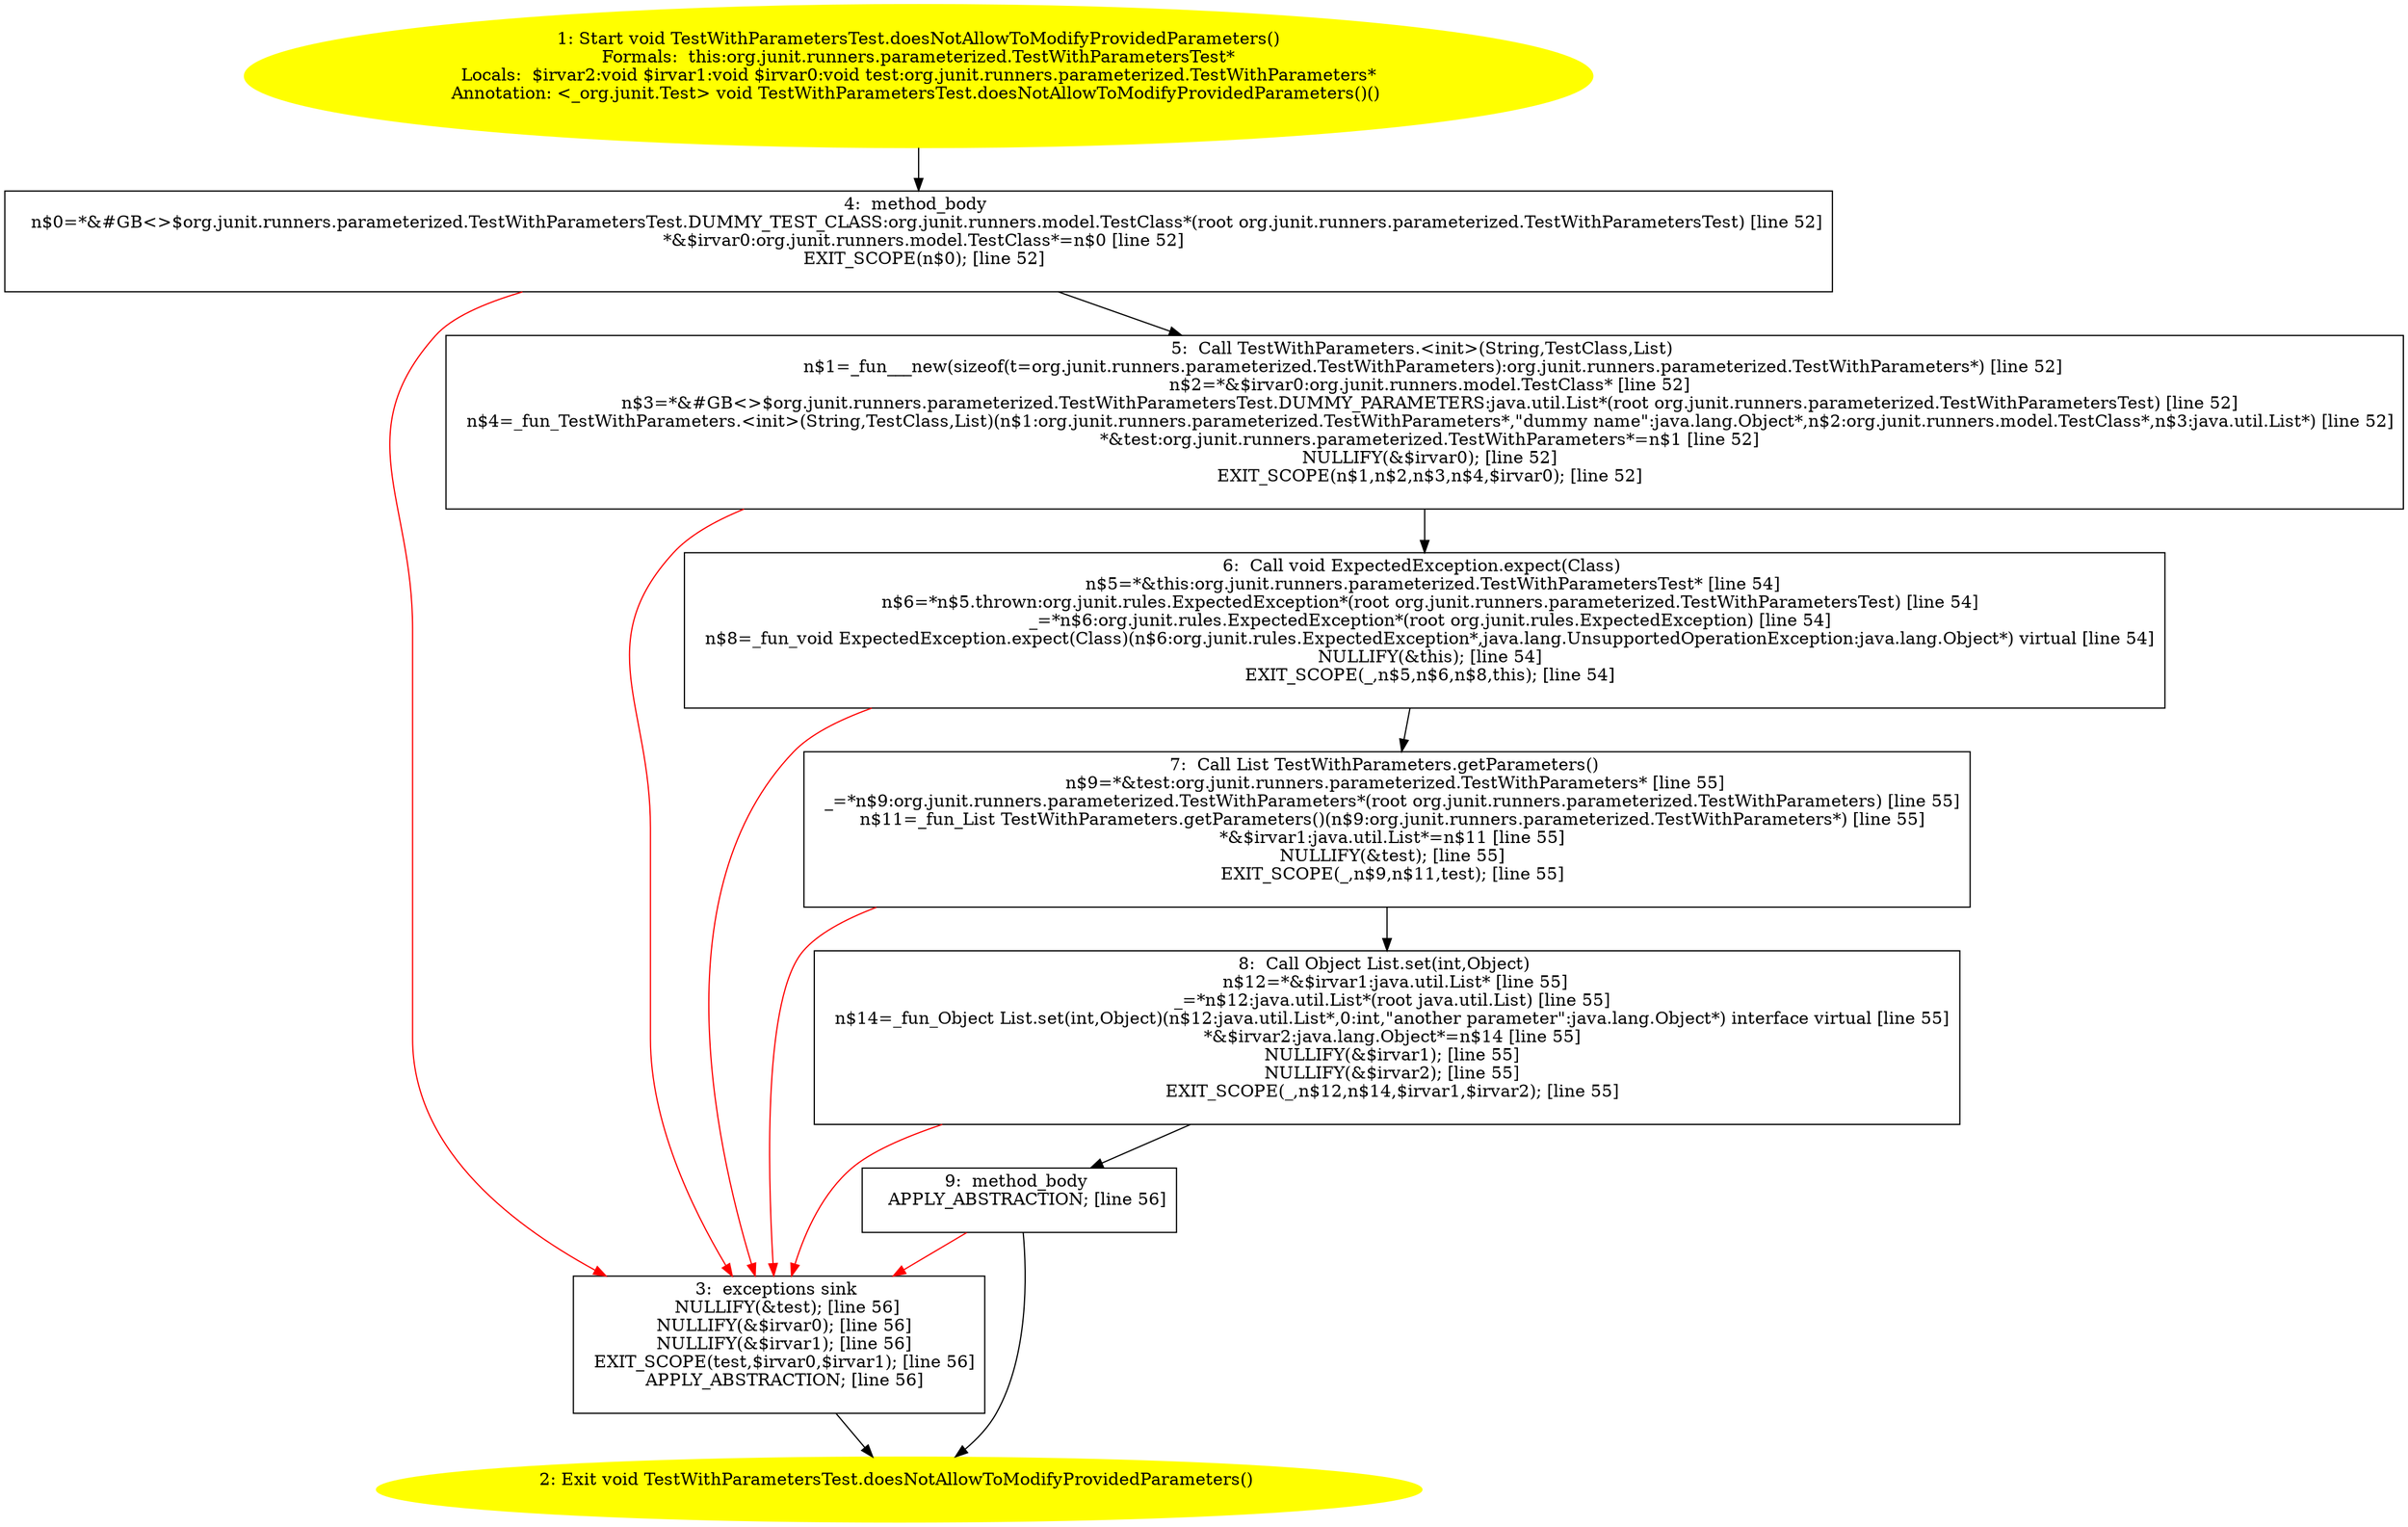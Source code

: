 /* @generated */
digraph cfg {
"org.junit.runners.parameterized.TestWithParametersTest.doesNotAllowToModifyProvidedParameters():void.006d70ba4a167f1c51228e24a3153ede_1" [label="1: Start void TestWithParametersTest.doesNotAllowToModifyProvidedParameters()\nFormals:  this:org.junit.runners.parameterized.TestWithParametersTest*\nLocals:  $irvar2:void $irvar1:void $irvar0:void test:org.junit.runners.parameterized.TestWithParameters*\nAnnotation: <_org.junit.Test> void TestWithParametersTest.doesNotAllowToModifyProvidedParameters()() \n  " color=yellow style=filled]
	

	 "org.junit.runners.parameterized.TestWithParametersTest.doesNotAllowToModifyProvidedParameters():void.006d70ba4a167f1c51228e24a3153ede_1" -> "org.junit.runners.parameterized.TestWithParametersTest.doesNotAllowToModifyProvidedParameters():void.006d70ba4a167f1c51228e24a3153ede_4" ;
"org.junit.runners.parameterized.TestWithParametersTest.doesNotAllowToModifyProvidedParameters():void.006d70ba4a167f1c51228e24a3153ede_2" [label="2: Exit void TestWithParametersTest.doesNotAllowToModifyProvidedParameters() \n  " color=yellow style=filled]
	

"org.junit.runners.parameterized.TestWithParametersTest.doesNotAllowToModifyProvidedParameters():void.006d70ba4a167f1c51228e24a3153ede_3" [label="3:  exceptions sink \n   NULLIFY(&test); [line 56]\n  NULLIFY(&$irvar0); [line 56]\n  NULLIFY(&$irvar1); [line 56]\n  EXIT_SCOPE(test,$irvar0,$irvar1); [line 56]\n  APPLY_ABSTRACTION; [line 56]\n " shape="box"]
	

	 "org.junit.runners.parameterized.TestWithParametersTest.doesNotAllowToModifyProvidedParameters():void.006d70ba4a167f1c51228e24a3153ede_3" -> "org.junit.runners.parameterized.TestWithParametersTest.doesNotAllowToModifyProvidedParameters():void.006d70ba4a167f1c51228e24a3153ede_2" ;
"org.junit.runners.parameterized.TestWithParametersTest.doesNotAllowToModifyProvidedParameters():void.006d70ba4a167f1c51228e24a3153ede_4" [label="4:  method_body \n   n$0=*&#GB<>$org.junit.runners.parameterized.TestWithParametersTest.DUMMY_TEST_CLASS:org.junit.runners.model.TestClass*(root org.junit.runners.parameterized.TestWithParametersTest) [line 52]\n  *&$irvar0:org.junit.runners.model.TestClass*=n$0 [line 52]\n  EXIT_SCOPE(n$0); [line 52]\n " shape="box"]
	

	 "org.junit.runners.parameterized.TestWithParametersTest.doesNotAllowToModifyProvidedParameters():void.006d70ba4a167f1c51228e24a3153ede_4" -> "org.junit.runners.parameterized.TestWithParametersTest.doesNotAllowToModifyProvidedParameters():void.006d70ba4a167f1c51228e24a3153ede_5" ;
	 "org.junit.runners.parameterized.TestWithParametersTest.doesNotAllowToModifyProvidedParameters():void.006d70ba4a167f1c51228e24a3153ede_4" -> "org.junit.runners.parameterized.TestWithParametersTest.doesNotAllowToModifyProvidedParameters():void.006d70ba4a167f1c51228e24a3153ede_3" [color="red" ];
"org.junit.runners.parameterized.TestWithParametersTest.doesNotAllowToModifyProvidedParameters():void.006d70ba4a167f1c51228e24a3153ede_5" [label="5:  Call TestWithParameters.<init>(String,TestClass,List) \n   n$1=_fun___new(sizeof(t=org.junit.runners.parameterized.TestWithParameters):org.junit.runners.parameterized.TestWithParameters*) [line 52]\n  n$2=*&$irvar0:org.junit.runners.model.TestClass* [line 52]\n  n$3=*&#GB<>$org.junit.runners.parameterized.TestWithParametersTest.DUMMY_PARAMETERS:java.util.List*(root org.junit.runners.parameterized.TestWithParametersTest) [line 52]\n  n$4=_fun_TestWithParameters.<init>(String,TestClass,List)(n$1:org.junit.runners.parameterized.TestWithParameters*,\"dummy name\":java.lang.Object*,n$2:org.junit.runners.model.TestClass*,n$3:java.util.List*) [line 52]\n  *&test:org.junit.runners.parameterized.TestWithParameters*=n$1 [line 52]\n  NULLIFY(&$irvar0); [line 52]\n  EXIT_SCOPE(n$1,n$2,n$3,n$4,$irvar0); [line 52]\n " shape="box"]
	

	 "org.junit.runners.parameterized.TestWithParametersTest.doesNotAllowToModifyProvidedParameters():void.006d70ba4a167f1c51228e24a3153ede_5" -> "org.junit.runners.parameterized.TestWithParametersTest.doesNotAllowToModifyProvidedParameters():void.006d70ba4a167f1c51228e24a3153ede_6" ;
	 "org.junit.runners.parameterized.TestWithParametersTest.doesNotAllowToModifyProvidedParameters():void.006d70ba4a167f1c51228e24a3153ede_5" -> "org.junit.runners.parameterized.TestWithParametersTest.doesNotAllowToModifyProvidedParameters():void.006d70ba4a167f1c51228e24a3153ede_3" [color="red" ];
"org.junit.runners.parameterized.TestWithParametersTest.doesNotAllowToModifyProvidedParameters():void.006d70ba4a167f1c51228e24a3153ede_6" [label="6:  Call void ExpectedException.expect(Class) \n   n$5=*&this:org.junit.runners.parameterized.TestWithParametersTest* [line 54]\n  n$6=*n$5.thrown:org.junit.rules.ExpectedException*(root org.junit.runners.parameterized.TestWithParametersTest) [line 54]\n  _=*n$6:org.junit.rules.ExpectedException*(root org.junit.rules.ExpectedException) [line 54]\n  n$8=_fun_void ExpectedException.expect(Class)(n$6:org.junit.rules.ExpectedException*,java.lang.UnsupportedOperationException:java.lang.Object*) virtual [line 54]\n  NULLIFY(&this); [line 54]\n  EXIT_SCOPE(_,n$5,n$6,n$8,this); [line 54]\n " shape="box"]
	

	 "org.junit.runners.parameterized.TestWithParametersTest.doesNotAllowToModifyProvidedParameters():void.006d70ba4a167f1c51228e24a3153ede_6" -> "org.junit.runners.parameterized.TestWithParametersTest.doesNotAllowToModifyProvidedParameters():void.006d70ba4a167f1c51228e24a3153ede_7" ;
	 "org.junit.runners.parameterized.TestWithParametersTest.doesNotAllowToModifyProvidedParameters():void.006d70ba4a167f1c51228e24a3153ede_6" -> "org.junit.runners.parameterized.TestWithParametersTest.doesNotAllowToModifyProvidedParameters():void.006d70ba4a167f1c51228e24a3153ede_3" [color="red" ];
"org.junit.runners.parameterized.TestWithParametersTest.doesNotAllowToModifyProvidedParameters():void.006d70ba4a167f1c51228e24a3153ede_7" [label="7:  Call List TestWithParameters.getParameters() \n   n$9=*&test:org.junit.runners.parameterized.TestWithParameters* [line 55]\n  _=*n$9:org.junit.runners.parameterized.TestWithParameters*(root org.junit.runners.parameterized.TestWithParameters) [line 55]\n  n$11=_fun_List TestWithParameters.getParameters()(n$9:org.junit.runners.parameterized.TestWithParameters*) [line 55]\n  *&$irvar1:java.util.List*=n$11 [line 55]\n  NULLIFY(&test); [line 55]\n  EXIT_SCOPE(_,n$9,n$11,test); [line 55]\n " shape="box"]
	

	 "org.junit.runners.parameterized.TestWithParametersTest.doesNotAllowToModifyProvidedParameters():void.006d70ba4a167f1c51228e24a3153ede_7" -> "org.junit.runners.parameterized.TestWithParametersTest.doesNotAllowToModifyProvidedParameters():void.006d70ba4a167f1c51228e24a3153ede_8" ;
	 "org.junit.runners.parameterized.TestWithParametersTest.doesNotAllowToModifyProvidedParameters():void.006d70ba4a167f1c51228e24a3153ede_7" -> "org.junit.runners.parameterized.TestWithParametersTest.doesNotAllowToModifyProvidedParameters():void.006d70ba4a167f1c51228e24a3153ede_3" [color="red" ];
"org.junit.runners.parameterized.TestWithParametersTest.doesNotAllowToModifyProvidedParameters():void.006d70ba4a167f1c51228e24a3153ede_8" [label="8:  Call Object List.set(int,Object) \n   n$12=*&$irvar1:java.util.List* [line 55]\n  _=*n$12:java.util.List*(root java.util.List) [line 55]\n  n$14=_fun_Object List.set(int,Object)(n$12:java.util.List*,0:int,\"another parameter\":java.lang.Object*) interface virtual [line 55]\n  *&$irvar2:java.lang.Object*=n$14 [line 55]\n  NULLIFY(&$irvar1); [line 55]\n  NULLIFY(&$irvar2); [line 55]\n  EXIT_SCOPE(_,n$12,n$14,$irvar1,$irvar2); [line 55]\n " shape="box"]
	

	 "org.junit.runners.parameterized.TestWithParametersTest.doesNotAllowToModifyProvidedParameters():void.006d70ba4a167f1c51228e24a3153ede_8" -> "org.junit.runners.parameterized.TestWithParametersTest.doesNotAllowToModifyProvidedParameters():void.006d70ba4a167f1c51228e24a3153ede_9" ;
	 "org.junit.runners.parameterized.TestWithParametersTest.doesNotAllowToModifyProvidedParameters():void.006d70ba4a167f1c51228e24a3153ede_8" -> "org.junit.runners.parameterized.TestWithParametersTest.doesNotAllowToModifyProvidedParameters():void.006d70ba4a167f1c51228e24a3153ede_3" [color="red" ];
"org.junit.runners.parameterized.TestWithParametersTest.doesNotAllowToModifyProvidedParameters():void.006d70ba4a167f1c51228e24a3153ede_9" [label="9:  method_body \n   APPLY_ABSTRACTION; [line 56]\n " shape="box"]
	

	 "org.junit.runners.parameterized.TestWithParametersTest.doesNotAllowToModifyProvidedParameters():void.006d70ba4a167f1c51228e24a3153ede_9" -> "org.junit.runners.parameterized.TestWithParametersTest.doesNotAllowToModifyProvidedParameters():void.006d70ba4a167f1c51228e24a3153ede_2" ;
	 "org.junit.runners.parameterized.TestWithParametersTest.doesNotAllowToModifyProvidedParameters():void.006d70ba4a167f1c51228e24a3153ede_9" -> "org.junit.runners.parameterized.TestWithParametersTest.doesNotAllowToModifyProvidedParameters():void.006d70ba4a167f1c51228e24a3153ede_3" [color="red" ];
}
